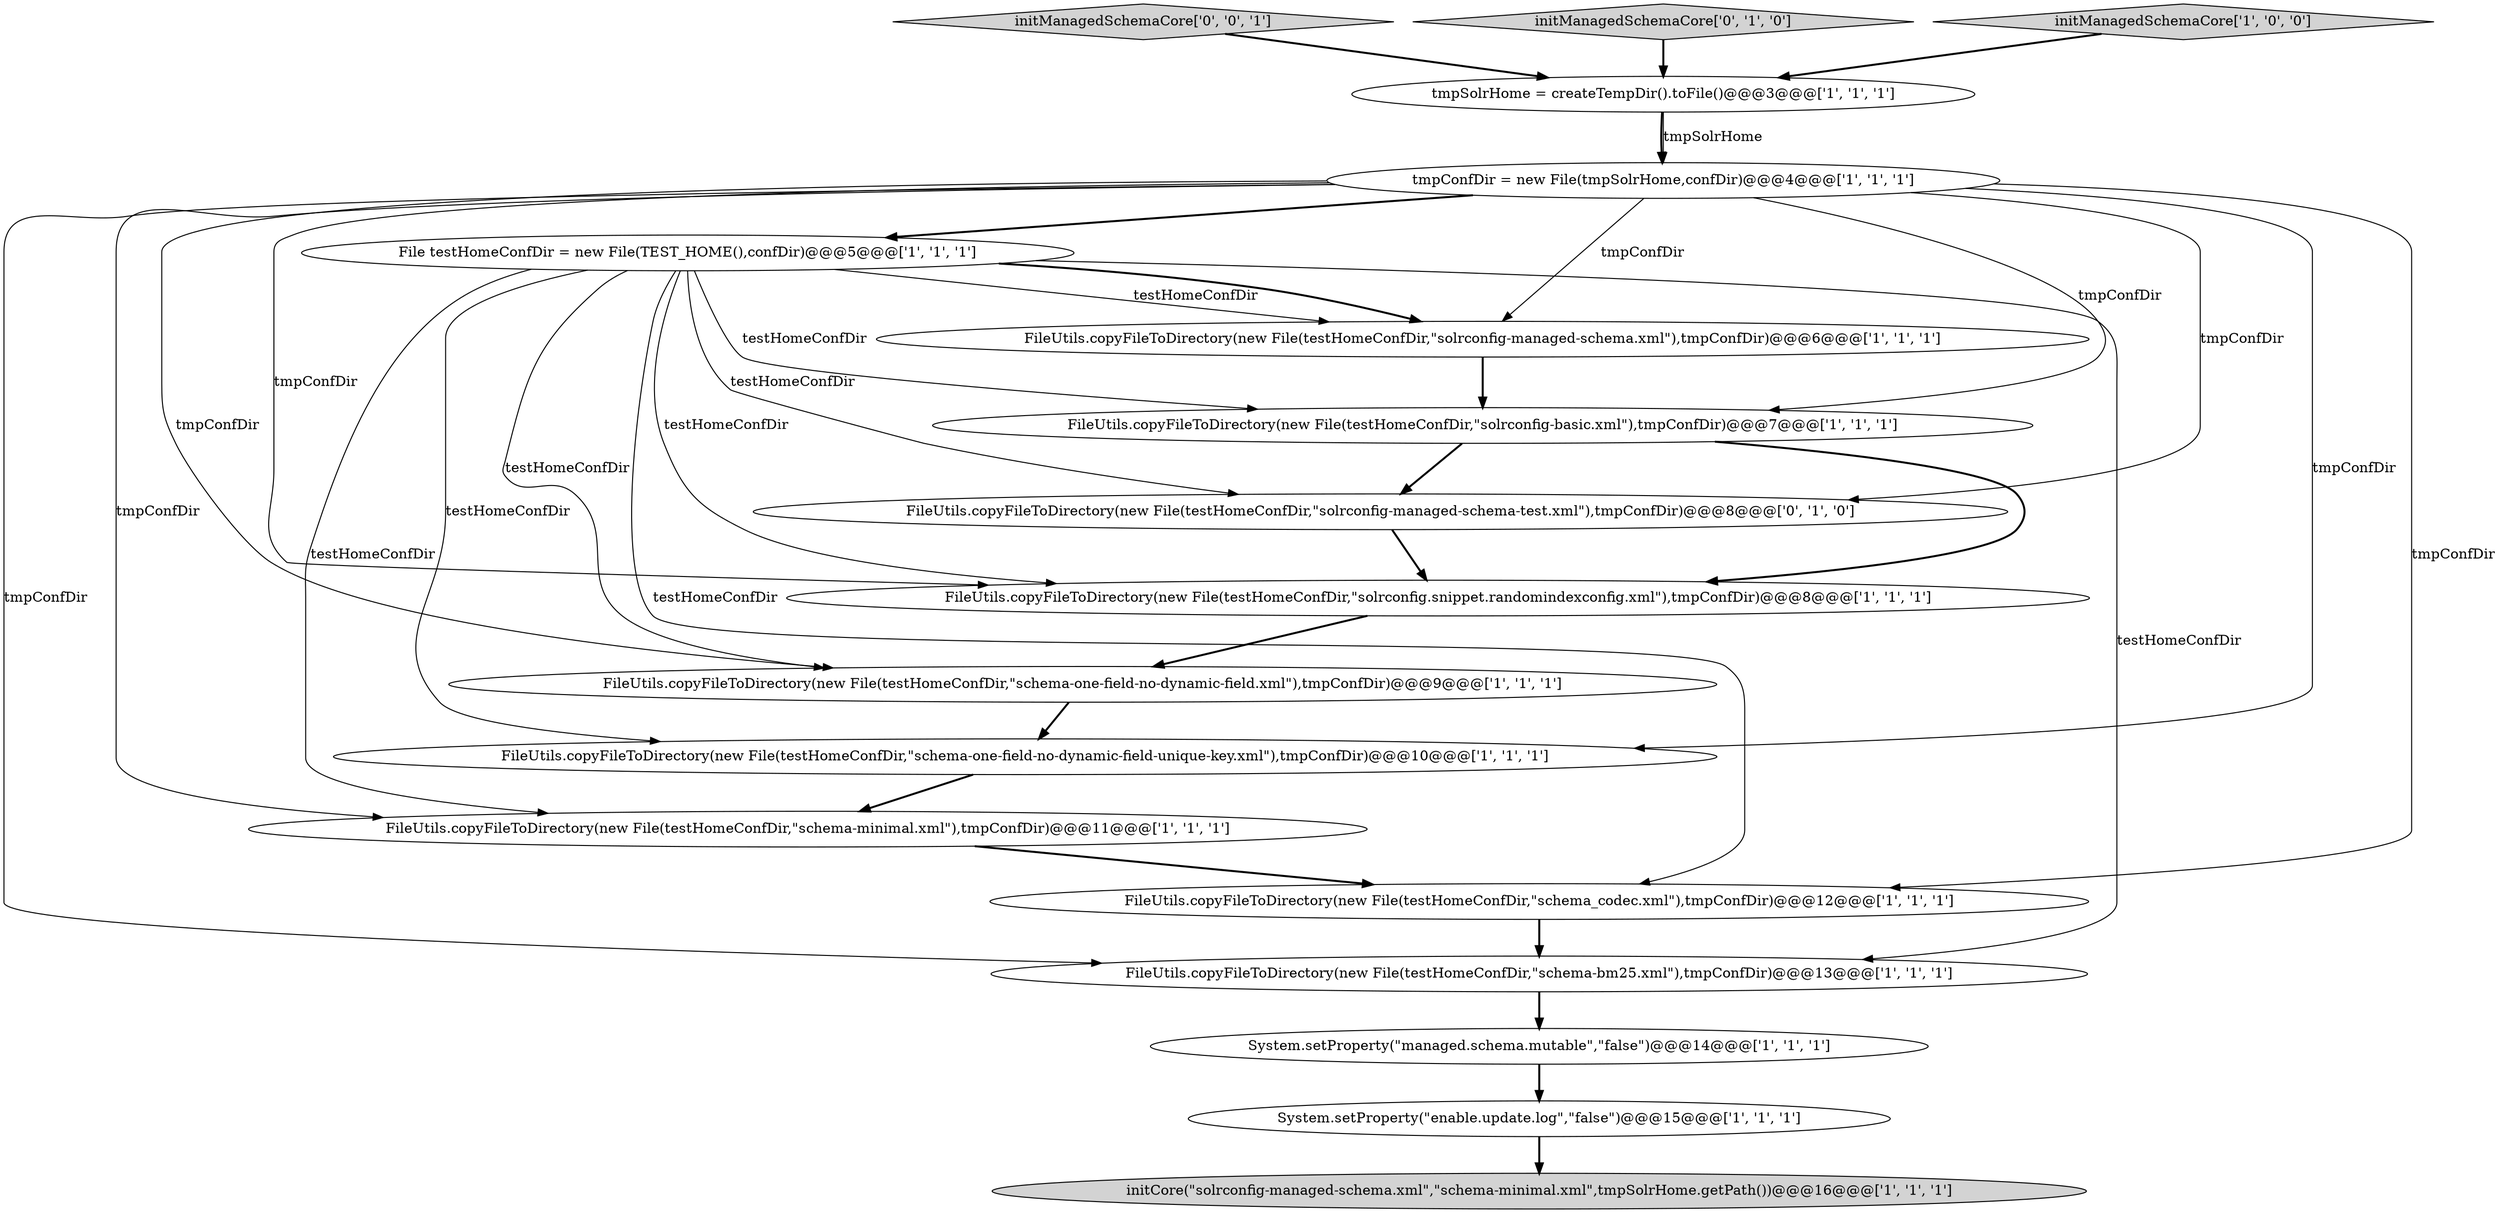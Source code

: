 digraph {
8 [style = filled, label = "FileUtils.copyFileToDirectory(new File(testHomeConfDir,\"solrconfig.snippet.randomindexconfig.xml\"),tmpConfDir)@@@8@@@['1', '1', '1']", fillcolor = white, shape = ellipse image = "AAA0AAABBB1BBB"];
12 [style = filled, label = "System.setProperty(\"enable.update.log\",\"false\")@@@15@@@['1', '1', '1']", fillcolor = white, shape = ellipse image = "AAA0AAABBB1BBB"];
6 [style = filled, label = "System.setProperty(\"managed.schema.mutable\",\"false\")@@@14@@@['1', '1', '1']", fillcolor = white, shape = ellipse image = "AAA0AAABBB1BBB"];
10 [style = filled, label = "FileUtils.copyFileToDirectory(new File(testHomeConfDir,\"schema-bm25.xml\"),tmpConfDir)@@@13@@@['1', '1', '1']", fillcolor = white, shape = ellipse image = "AAA0AAABBB1BBB"];
3 [style = filled, label = "FileUtils.copyFileToDirectory(new File(testHomeConfDir,\"schema-one-field-no-dynamic-field.xml\"),tmpConfDir)@@@9@@@['1', '1', '1']", fillcolor = white, shape = ellipse image = "AAA0AAABBB1BBB"];
9 [style = filled, label = "FileUtils.copyFileToDirectory(new File(testHomeConfDir,\"schema-one-field-no-dynamic-field-unique-key.xml\"),tmpConfDir)@@@10@@@['1', '1', '1']", fillcolor = white, shape = ellipse image = "AAA0AAABBB1BBB"];
4 [style = filled, label = "FileUtils.copyFileToDirectory(new File(testHomeConfDir,\"solrconfig-managed-schema.xml\"),tmpConfDir)@@@6@@@['1', '1', '1']", fillcolor = white, shape = ellipse image = "AAA0AAABBB1BBB"];
13 [style = filled, label = "FileUtils.copyFileToDirectory(new File(testHomeConfDir,\"solrconfig-basic.xml\"),tmpConfDir)@@@7@@@['1', '1', '1']", fillcolor = white, shape = ellipse image = "AAA0AAABBB1BBB"];
11 [style = filled, label = "File testHomeConfDir = new File(TEST_HOME(),confDir)@@@5@@@['1', '1', '1']", fillcolor = white, shape = ellipse image = "AAA0AAABBB1BBB"];
17 [style = filled, label = "initManagedSchemaCore['0', '0', '1']", fillcolor = lightgray, shape = diamond image = "AAA0AAABBB3BBB"];
15 [style = filled, label = "initManagedSchemaCore['0', '1', '0']", fillcolor = lightgray, shape = diamond image = "AAA0AAABBB2BBB"];
5 [style = filled, label = "tmpConfDir = new File(tmpSolrHome,confDir)@@@4@@@['1', '1', '1']", fillcolor = white, shape = ellipse image = "AAA0AAABBB1BBB"];
2 [style = filled, label = "tmpSolrHome = createTempDir().toFile()@@@3@@@['1', '1', '1']", fillcolor = white, shape = ellipse image = "AAA0AAABBB1BBB"];
16 [style = filled, label = "FileUtils.copyFileToDirectory(new File(testHomeConfDir,\"solrconfig-managed-schema-test.xml\"),tmpConfDir)@@@8@@@['0', '1', '0']", fillcolor = white, shape = ellipse image = "AAA1AAABBB2BBB"];
1 [style = filled, label = "initManagedSchemaCore['1', '0', '0']", fillcolor = lightgray, shape = diamond image = "AAA0AAABBB1BBB"];
0 [style = filled, label = "FileUtils.copyFileToDirectory(new File(testHomeConfDir,\"schema-minimal.xml\"),tmpConfDir)@@@11@@@['1', '1', '1']", fillcolor = white, shape = ellipse image = "AAA0AAABBB1BBB"];
14 [style = filled, label = "FileUtils.copyFileToDirectory(new File(testHomeConfDir,\"schema_codec.xml\"),tmpConfDir)@@@12@@@['1', '1', '1']", fillcolor = white, shape = ellipse image = "AAA0AAABBB1BBB"];
7 [style = filled, label = "initCore(\"solrconfig-managed-schema.xml\",\"schema-minimal.xml\",tmpSolrHome.getPath())@@@16@@@['1', '1', '1']", fillcolor = lightgray, shape = ellipse image = "AAA0AAABBB1BBB"];
12->7 [style = bold, label=""];
11->4 [style = solid, label="testHomeConfDir"];
11->0 [style = solid, label="testHomeConfDir"];
11->4 [style = bold, label=""];
5->14 [style = solid, label="tmpConfDir"];
5->3 [style = solid, label="tmpConfDir"];
10->6 [style = bold, label=""];
11->16 [style = solid, label="testHomeConfDir"];
2->5 [style = bold, label=""];
11->13 [style = solid, label="testHomeConfDir"];
16->8 [style = bold, label=""];
5->10 [style = solid, label="tmpConfDir"];
9->0 [style = bold, label=""];
15->2 [style = bold, label=""];
8->3 [style = bold, label=""];
2->5 [style = solid, label="tmpSolrHome"];
11->3 [style = solid, label="testHomeConfDir"];
11->14 [style = solid, label="testHomeConfDir"];
5->4 [style = solid, label="tmpConfDir"];
5->11 [style = bold, label=""];
5->13 [style = solid, label="tmpConfDir"];
13->16 [style = bold, label=""];
3->9 [style = bold, label=""];
6->12 [style = bold, label=""];
5->9 [style = solid, label="tmpConfDir"];
4->13 [style = bold, label=""];
13->8 [style = bold, label=""];
5->8 [style = solid, label="tmpConfDir"];
0->14 [style = bold, label=""];
14->10 [style = bold, label=""];
11->8 [style = solid, label="testHomeConfDir"];
5->0 [style = solid, label="tmpConfDir"];
1->2 [style = bold, label=""];
11->9 [style = solid, label="testHomeConfDir"];
11->10 [style = solid, label="testHomeConfDir"];
17->2 [style = bold, label=""];
5->16 [style = solid, label="tmpConfDir"];
}
